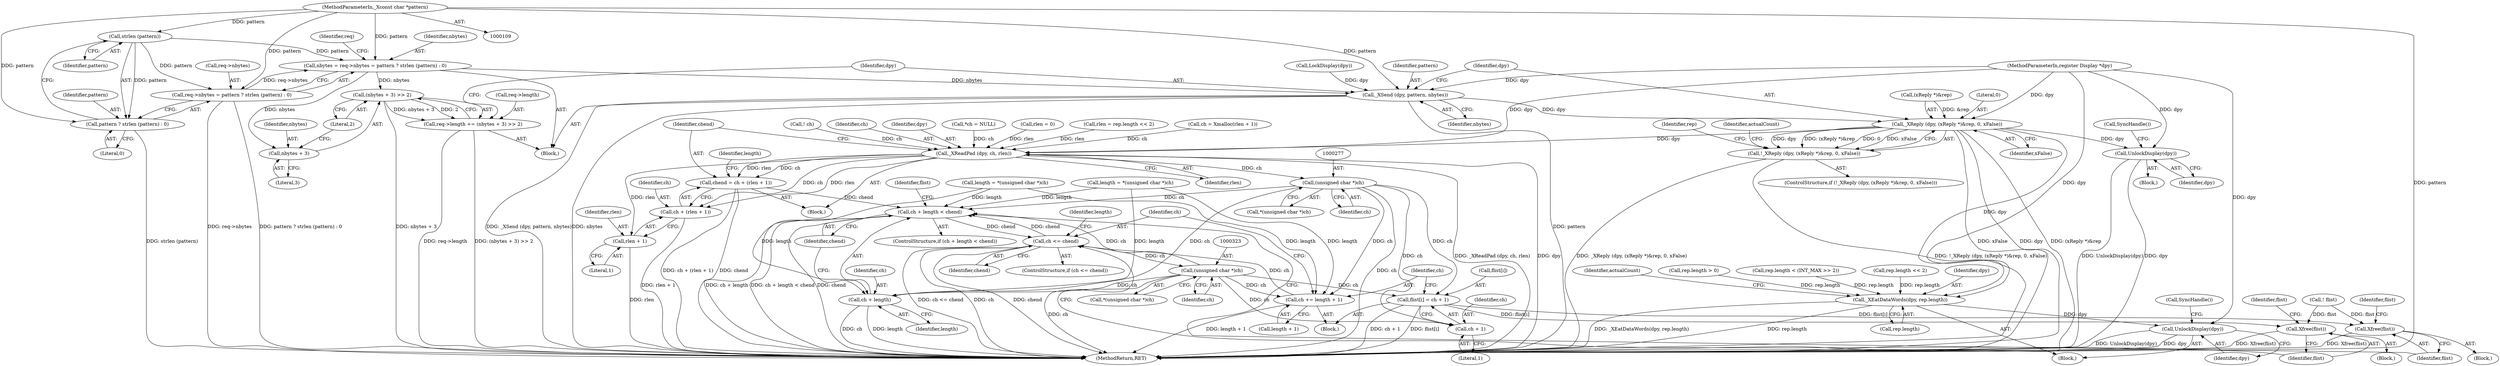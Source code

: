 digraph "0_libx11_8c29f1607a31dac0911e45a0dd3d74173822b3c9@API" {
"1000155" [label="(Call,strlen (pattern))"];
"1000111" [label="(MethodParameterIn,_Xconst char *pattern)"];
"1000147" [label="(Call,nbytes = req->nbytes = pattern ? strlen (pattern) : 0)"];
"1000162" [label="(Call,(nbytes + 3) >> 2)"];
"1000158" [label="(Call,req->length += (nbytes + 3) >> 2)"];
"1000163" [label="(Call,nbytes + 3)"];
"1000167" [label="(Call,_XSend (dpy, pattern, nbytes))"];
"1000173" [label="(Call,_XReply (dpy, (xReply *)&rep, 0, xFalse))"];
"1000172" [label="(Call,!_XReply (dpy, (xReply *)&rep, 0, xFalse))"];
"1000186" [label="(Call,UnlockDisplay(dpy))"];
"1000246" [label="(Call,_XEatDataWords(dpy, rep.length))"];
"1000255" [label="(Call,UnlockDisplay(dpy))"];
"1000262" [label="(Call,_XReadPad (dpy, ch, rlen))"];
"1000266" [label="(Call,chend = ch + (rlen + 1))"];
"1000296" [label="(Call,ch + length < chend)"];
"1000315" [label="(Call,ch <= chend)"];
"1000322" [label="(Call,(unsigned char *)ch)"];
"1000297" [label="(Call,ch + length)"];
"1000302" [label="(Call,flist[i] = ch + 1)"];
"1000333" [label="(Call,Xfree(flist))"];
"1000344" [label="(Call,Xfree(flist))"];
"1000306" [label="(Call,ch + 1)"];
"1000309" [label="(Call,ch += length + 1)"];
"1000268" [label="(Call,ch + (rlen + 1))"];
"1000270" [label="(Call,rlen + 1)"];
"1000276" [label="(Call,(unsigned char *)ch)"];
"1000149" [label="(Call,req->nbytes = pattern ? strlen (pattern) : 0)"];
"1000153" [label="(Call,pattern ? strlen (pattern) : 0)"];
"1000148" [label="(Identifier,nbytes)"];
"1000333" [label="(Call,Xfree(flist))"];
"1000195" [label="(Identifier,rep)"];
"1000315" [label="(Call,ch <= chend)"];
"1000316" [label="(Identifier,ch)"];
"1000110" [label="(MethodParameterIn,register Display *dpy)"];
"1000155" [label="(Call,strlen (pattern))"];
"1000169" [label="(Identifier,pattern)"];
"1000345" [label="(Identifier,flist)"];
"1000320" [label="(Identifier,length)"];
"1000307" [label="(Identifier,ch)"];
"1000317" [label="(Identifier,chend)"];
"1000186" [label="(Call,UnlockDisplay(dpy))"];
"1000334" [label="(Identifier,flist)"];
"1000276" [label="(Call,(unsigned char *)ch)"];
"1000272" [label="(Literal,1)"];
"1000295" [label="(ControlStructure,if (ch + length < chend))"];
"1000248" [label="(Call,rep.length)"];
"1000114" [label="(Block,)"];
"1000273" [label="(Call,length = *(unsigned char *)ch)"];
"1000147" [label="(Call,nbytes = req->nbytes = pattern ? strlen (pattern) : 0)"];
"1000167" [label="(Call,_XSend (dpy, pattern, nbytes))"];
"1000157" [label="(Literal,0)"];
"1000300" [label="(Identifier,chend)"];
"1000172" [label="(Call,!_XReply (dpy, (xReply *)&rep, 0, xFalse))"];
"1000154" [label="(Identifier,pattern)"];
"1000336" [label="(Identifier,flist)"];
"1000321" [label="(Call,*(unsigned char *)ch)"];
"1000253" [label="(Identifier,actualCount)"];
"1000296" [label="(Call,ch + length < chend)"];
"1000171" [label="(ControlStructure,if (!_XReply (dpy, (xReply *)&rep, 0, xFalse)))"];
"1000162" [label="(Call,(nbytes + 3) >> 2)"];
"1000187" [label="(Identifier,dpy)"];
"1000299" [label="(Identifier,length)"];
"1000267" [label="(Identifier,chend)"];
"1000153" [label="(Call,pattern ? strlen (pattern) : 0)"];
"1000150" [label="(Call,req->nbytes)"];
"1000160" [label="(Identifier,req)"];
"1000164" [label="(Identifier,nbytes)"];
"1000222" [label="(Call,rlen = rep.length << 2)"];
"1000165" [label="(Literal,3)"];
"1000370" [label="(MethodReturn,RET)"];
"1000255" [label="(Call,UnlockDisplay(dpy))"];
"1000314" [label="(ControlStructure,if (ch <= chend))"];
"1000188" [label="(Call,SyncHandle())"];
"1000197" [label="(Block,)"];
"1000344" [label="(Call,Xfree(flist))"];
"1000168" [label="(Identifier,dpy)"];
"1000268" [label="(Call,ch + (rlen + 1))"];
"1000306" [label="(Call,ch + 1)"];
"1000274" [label="(Identifier,length)"];
"1000301" [label="(Block,)"];
"1000322" [label="(Call,(unsigned char *)ch)"];
"1000298" [label="(Identifier,ch)"];
"1000170" [label="(Identifier,nbytes)"];
"1000237" [label="(Call,! flist)"];
"1000159" [label="(Call,req->length)"];
"1000241" [label="(Block,)"];
"1000257" [label="(Call,SyncHandle())"];
"1000209" [label="(Call,rep.length > 0)"];
"1000265" [label="(Identifier,rlen)"];
"1000180" [label="(Identifier,xFalse)"];
"1000262" [label="(Call,_XReadPad (dpy, ch, rlen))"];
"1000181" [label="(Block,)"];
"1000137" [label="(Call,LockDisplay(dpy))"];
"1000173" [label="(Call,_XReply (dpy, (xReply *)&rep, 0, xFalse))"];
"1000319" [label="(Call,length = *(unsigned char *)ch)"];
"1000343" [label="(Block,)"];
"1000158" [label="(Call,req->length += (nbytes + 3) >> 2)"];
"1000347" [label="(Identifier,flist)"];
"1000297" [label="(Call,ch + length)"];
"1000214" [label="(Call,rep.length < (INT_MAX >> 2))"];
"1000269" [label="(Identifier,ch)"];
"1000246" [label="(Call,_XEatDataWords(dpy, rep.length))"];
"1000309" [label="(Call,ch += length + 1)"];
"1000175" [label="(Call,(xReply *)&rep)"];
"1000275" [label="(Call,*(unsigned char *)ch)"];
"1000163" [label="(Call,nbytes + 3)"];
"1000149" [label="(Call,req->nbytes = pattern ? strlen (pattern) : 0)"];
"1000256" [label="(Identifier,dpy)"];
"1000229" [label="(Call,ch = Xmalloc(rlen + 1))"];
"1000278" [label="(Identifier,ch)"];
"1000302" [label="(Call,flist[i] = ch + 1)"];
"1000179" [label="(Literal,0)"];
"1000224" [label="(Call,rep.length << 2)"];
"1000271" [label="(Identifier,rlen)"];
"1000174" [label="(Identifier,dpy)"];
"1000311" [label="(Call,length + 1)"];
"1000166" [label="(Literal,2)"];
"1000270" [label="(Call,rlen + 1)"];
"1000239" [label="(Call,! ch)"];
"1000324" [label="(Identifier,ch)"];
"1000308" [label="(Literal,1)"];
"1000264" [label="(Identifier,ch)"];
"1000310" [label="(Identifier,ch)"];
"1000332" [label="(Block,)"];
"1000156" [label="(Identifier,pattern)"];
"1000303" [label="(Call,flist[i])"];
"1000304" [label="(Identifier,flist)"];
"1000247" [label="(Identifier,dpy)"];
"1000266" [label="(Call,chend = ch + (rlen + 1))"];
"1000263" [label="(Identifier,dpy)"];
"1000184" [label="(Identifier,actualCount)"];
"1000123" [label="(Call,*ch = NULL)"];
"1000134" [label="(Call,rlen = 0)"];
"1000111" [label="(MethodParameterIn,_Xconst char *pattern)"];
"1000155" -> "1000153"  [label="AST: "];
"1000155" -> "1000156"  [label="CFG: "];
"1000156" -> "1000155"  [label="AST: "];
"1000153" -> "1000155"  [label="CFG: "];
"1000155" -> "1000147"  [label="DDG: pattern"];
"1000155" -> "1000149"  [label="DDG: pattern"];
"1000155" -> "1000153"  [label="DDG: pattern"];
"1000111" -> "1000155"  [label="DDG: pattern"];
"1000111" -> "1000109"  [label="AST: "];
"1000111" -> "1000370"  [label="DDG: pattern"];
"1000111" -> "1000147"  [label="DDG: pattern"];
"1000111" -> "1000149"  [label="DDG: pattern"];
"1000111" -> "1000153"  [label="DDG: pattern"];
"1000111" -> "1000167"  [label="DDG: pattern"];
"1000147" -> "1000114"  [label="AST: "];
"1000147" -> "1000149"  [label="CFG: "];
"1000148" -> "1000147"  [label="AST: "];
"1000149" -> "1000147"  [label="AST: "];
"1000160" -> "1000147"  [label="CFG: "];
"1000149" -> "1000147"  [label="DDG: req->nbytes"];
"1000147" -> "1000162"  [label="DDG: nbytes"];
"1000147" -> "1000163"  [label="DDG: nbytes"];
"1000147" -> "1000167"  [label="DDG: nbytes"];
"1000162" -> "1000158"  [label="AST: "];
"1000162" -> "1000166"  [label="CFG: "];
"1000163" -> "1000162"  [label="AST: "];
"1000166" -> "1000162"  [label="AST: "];
"1000158" -> "1000162"  [label="CFG: "];
"1000162" -> "1000370"  [label="DDG: nbytes + 3"];
"1000162" -> "1000158"  [label="DDG: nbytes + 3"];
"1000162" -> "1000158"  [label="DDG: 2"];
"1000158" -> "1000114"  [label="AST: "];
"1000159" -> "1000158"  [label="AST: "];
"1000168" -> "1000158"  [label="CFG: "];
"1000158" -> "1000370"  [label="DDG: req->length"];
"1000158" -> "1000370"  [label="DDG: (nbytes + 3) >> 2"];
"1000163" -> "1000165"  [label="CFG: "];
"1000164" -> "1000163"  [label="AST: "];
"1000165" -> "1000163"  [label="AST: "];
"1000166" -> "1000163"  [label="CFG: "];
"1000167" -> "1000114"  [label="AST: "];
"1000167" -> "1000170"  [label="CFG: "];
"1000168" -> "1000167"  [label="AST: "];
"1000169" -> "1000167"  [label="AST: "];
"1000170" -> "1000167"  [label="AST: "];
"1000174" -> "1000167"  [label="CFG: "];
"1000167" -> "1000370"  [label="DDG: pattern"];
"1000167" -> "1000370"  [label="DDG: _XSend (dpy, pattern, nbytes)"];
"1000167" -> "1000370"  [label="DDG: nbytes"];
"1000137" -> "1000167"  [label="DDG: dpy"];
"1000110" -> "1000167"  [label="DDG: dpy"];
"1000167" -> "1000173"  [label="DDG: dpy"];
"1000173" -> "1000172"  [label="AST: "];
"1000173" -> "1000180"  [label="CFG: "];
"1000174" -> "1000173"  [label="AST: "];
"1000175" -> "1000173"  [label="AST: "];
"1000179" -> "1000173"  [label="AST: "];
"1000180" -> "1000173"  [label="AST: "];
"1000172" -> "1000173"  [label="CFG: "];
"1000173" -> "1000370"  [label="DDG: xFalse"];
"1000173" -> "1000370"  [label="DDG: dpy"];
"1000173" -> "1000370"  [label="DDG: (xReply *)&rep"];
"1000173" -> "1000172"  [label="DDG: dpy"];
"1000173" -> "1000172"  [label="DDG: (xReply *)&rep"];
"1000173" -> "1000172"  [label="DDG: 0"];
"1000173" -> "1000172"  [label="DDG: xFalse"];
"1000110" -> "1000173"  [label="DDG: dpy"];
"1000175" -> "1000173"  [label="DDG: &rep"];
"1000173" -> "1000186"  [label="DDG: dpy"];
"1000173" -> "1000246"  [label="DDG: dpy"];
"1000173" -> "1000262"  [label="DDG: dpy"];
"1000172" -> "1000171"  [label="AST: "];
"1000184" -> "1000172"  [label="CFG: "];
"1000195" -> "1000172"  [label="CFG: "];
"1000172" -> "1000370"  [label="DDG: !_XReply (dpy, (xReply *)&rep, 0, xFalse)"];
"1000172" -> "1000370"  [label="DDG: _XReply (dpy, (xReply *)&rep, 0, xFalse)"];
"1000186" -> "1000181"  [label="AST: "];
"1000186" -> "1000187"  [label="CFG: "];
"1000187" -> "1000186"  [label="AST: "];
"1000188" -> "1000186"  [label="CFG: "];
"1000186" -> "1000370"  [label="DDG: UnlockDisplay(dpy)"];
"1000186" -> "1000370"  [label="DDG: dpy"];
"1000110" -> "1000186"  [label="DDG: dpy"];
"1000246" -> "1000241"  [label="AST: "];
"1000246" -> "1000248"  [label="CFG: "];
"1000247" -> "1000246"  [label="AST: "];
"1000248" -> "1000246"  [label="AST: "];
"1000253" -> "1000246"  [label="CFG: "];
"1000246" -> "1000370"  [label="DDG: rep.length"];
"1000246" -> "1000370"  [label="DDG: _XEatDataWords(dpy, rep.length)"];
"1000110" -> "1000246"  [label="DDG: dpy"];
"1000224" -> "1000246"  [label="DDG: rep.length"];
"1000209" -> "1000246"  [label="DDG: rep.length"];
"1000214" -> "1000246"  [label="DDG: rep.length"];
"1000246" -> "1000255"  [label="DDG: dpy"];
"1000255" -> "1000241"  [label="AST: "];
"1000255" -> "1000256"  [label="CFG: "];
"1000256" -> "1000255"  [label="AST: "];
"1000257" -> "1000255"  [label="CFG: "];
"1000255" -> "1000370"  [label="DDG: UnlockDisplay(dpy)"];
"1000255" -> "1000370"  [label="DDG: dpy"];
"1000110" -> "1000255"  [label="DDG: dpy"];
"1000262" -> "1000197"  [label="AST: "];
"1000262" -> "1000265"  [label="CFG: "];
"1000263" -> "1000262"  [label="AST: "];
"1000264" -> "1000262"  [label="AST: "];
"1000265" -> "1000262"  [label="AST: "];
"1000267" -> "1000262"  [label="CFG: "];
"1000262" -> "1000370"  [label="DDG: dpy"];
"1000262" -> "1000370"  [label="DDG: _XReadPad (dpy, ch, rlen)"];
"1000110" -> "1000262"  [label="DDG: dpy"];
"1000239" -> "1000262"  [label="DDG: ch"];
"1000229" -> "1000262"  [label="DDG: ch"];
"1000123" -> "1000262"  [label="DDG: ch"];
"1000134" -> "1000262"  [label="DDG: rlen"];
"1000222" -> "1000262"  [label="DDG: rlen"];
"1000262" -> "1000266"  [label="DDG: ch"];
"1000262" -> "1000266"  [label="DDG: rlen"];
"1000262" -> "1000268"  [label="DDG: ch"];
"1000262" -> "1000268"  [label="DDG: rlen"];
"1000262" -> "1000270"  [label="DDG: rlen"];
"1000262" -> "1000276"  [label="DDG: ch"];
"1000266" -> "1000197"  [label="AST: "];
"1000266" -> "1000268"  [label="CFG: "];
"1000267" -> "1000266"  [label="AST: "];
"1000268" -> "1000266"  [label="AST: "];
"1000274" -> "1000266"  [label="CFG: "];
"1000266" -> "1000370"  [label="DDG: ch + (rlen + 1)"];
"1000266" -> "1000370"  [label="DDG: chend"];
"1000266" -> "1000296"  [label="DDG: chend"];
"1000296" -> "1000295"  [label="AST: "];
"1000296" -> "1000300"  [label="CFG: "];
"1000297" -> "1000296"  [label="AST: "];
"1000300" -> "1000296"  [label="AST: "];
"1000304" -> "1000296"  [label="CFG: "];
"1000345" -> "1000296"  [label="CFG: "];
"1000296" -> "1000370"  [label="DDG: ch + length < chend"];
"1000296" -> "1000370"  [label="DDG: chend"];
"1000296" -> "1000370"  [label="DDG: ch + length"];
"1000276" -> "1000296"  [label="DDG: ch"];
"1000322" -> "1000296"  [label="DDG: ch"];
"1000273" -> "1000296"  [label="DDG: length"];
"1000319" -> "1000296"  [label="DDG: length"];
"1000315" -> "1000296"  [label="DDG: chend"];
"1000296" -> "1000315"  [label="DDG: chend"];
"1000315" -> "1000314"  [label="AST: "];
"1000315" -> "1000317"  [label="CFG: "];
"1000316" -> "1000315"  [label="AST: "];
"1000317" -> "1000315"  [label="AST: "];
"1000320" -> "1000315"  [label="CFG: "];
"1000334" -> "1000315"  [label="CFG: "];
"1000315" -> "1000370"  [label="DDG: ch <= chend"];
"1000315" -> "1000370"  [label="DDG: ch"];
"1000315" -> "1000370"  [label="DDG: chend"];
"1000309" -> "1000315"  [label="DDG: ch"];
"1000315" -> "1000322"  [label="DDG: ch"];
"1000322" -> "1000321"  [label="AST: "];
"1000322" -> "1000324"  [label="CFG: "];
"1000323" -> "1000322"  [label="AST: "];
"1000324" -> "1000322"  [label="AST: "];
"1000321" -> "1000322"  [label="CFG: "];
"1000322" -> "1000370"  [label="DDG: ch"];
"1000322" -> "1000297"  [label="DDG: ch"];
"1000322" -> "1000302"  [label="DDG: ch"];
"1000322" -> "1000306"  [label="DDG: ch"];
"1000322" -> "1000309"  [label="DDG: ch"];
"1000297" -> "1000299"  [label="CFG: "];
"1000298" -> "1000297"  [label="AST: "];
"1000299" -> "1000297"  [label="AST: "];
"1000300" -> "1000297"  [label="CFG: "];
"1000297" -> "1000370"  [label="DDG: ch"];
"1000297" -> "1000370"  [label="DDG: length"];
"1000276" -> "1000297"  [label="DDG: ch"];
"1000273" -> "1000297"  [label="DDG: length"];
"1000319" -> "1000297"  [label="DDG: length"];
"1000302" -> "1000301"  [label="AST: "];
"1000302" -> "1000306"  [label="CFG: "];
"1000303" -> "1000302"  [label="AST: "];
"1000306" -> "1000302"  [label="AST: "];
"1000310" -> "1000302"  [label="CFG: "];
"1000302" -> "1000370"  [label="DDG: flist[i]"];
"1000302" -> "1000370"  [label="DDG: ch + 1"];
"1000276" -> "1000302"  [label="DDG: ch"];
"1000302" -> "1000333"  [label="DDG: flist[i]"];
"1000302" -> "1000344"  [label="DDG: flist[i]"];
"1000333" -> "1000332"  [label="AST: "];
"1000333" -> "1000334"  [label="CFG: "];
"1000334" -> "1000333"  [label="AST: "];
"1000336" -> "1000333"  [label="CFG: "];
"1000333" -> "1000370"  [label="DDG: Xfree(flist)"];
"1000237" -> "1000333"  [label="DDG: flist"];
"1000344" -> "1000343"  [label="AST: "];
"1000344" -> "1000345"  [label="CFG: "];
"1000345" -> "1000344"  [label="AST: "];
"1000347" -> "1000344"  [label="CFG: "];
"1000344" -> "1000370"  [label="DDG: Xfree(flist)"];
"1000237" -> "1000344"  [label="DDG: flist"];
"1000306" -> "1000308"  [label="CFG: "];
"1000307" -> "1000306"  [label="AST: "];
"1000308" -> "1000306"  [label="AST: "];
"1000276" -> "1000306"  [label="DDG: ch"];
"1000309" -> "1000301"  [label="AST: "];
"1000309" -> "1000311"  [label="CFG: "];
"1000310" -> "1000309"  [label="AST: "];
"1000311" -> "1000309"  [label="AST: "];
"1000316" -> "1000309"  [label="CFG: "];
"1000309" -> "1000370"  [label="DDG: length + 1"];
"1000273" -> "1000309"  [label="DDG: length"];
"1000319" -> "1000309"  [label="DDG: length"];
"1000276" -> "1000309"  [label="DDG: ch"];
"1000268" -> "1000270"  [label="CFG: "];
"1000269" -> "1000268"  [label="AST: "];
"1000270" -> "1000268"  [label="AST: "];
"1000268" -> "1000370"  [label="DDG: rlen + 1"];
"1000270" -> "1000272"  [label="CFG: "];
"1000271" -> "1000270"  [label="AST: "];
"1000272" -> "1000270"  [label="AST: "];
"1000270" -> "1000370"  [label="DDG: rlen"];
"1000276" -> "1000275"  [label="AST: "];
"1000276" -> "1000278"  [label="CFG: "];
"1000277" -> "1000276"  [label="AST: "];
"1000278" -> "1000276"  [label="AST: "];
"1000275" -> "1000276"  [label="CFG: "];
"1000276" -> "1000370"  [label="DDG: ch"];
"1000149" -> "1000153"  [label="CFG: "];
"1000150" -> "1000149"  [label="AST: "];
"1000153" -> "1000149"  [label="AST: "];
"1000149" -> "1000370"  [label="DDG: pattern ? strlen (pattern) : 0"];
"1000149" -> "1000370"  [label="DDG: req->nbytes"];
"1000153" -> "1000157"  [label="CFG: "];
"1000154" -> "1000153"  [label="AST: "];
"1000157" -> "1000153"  [label="AST: "];
"1000153" -> "1000370"  [label="DDG: strlen (pattern)"];
}

